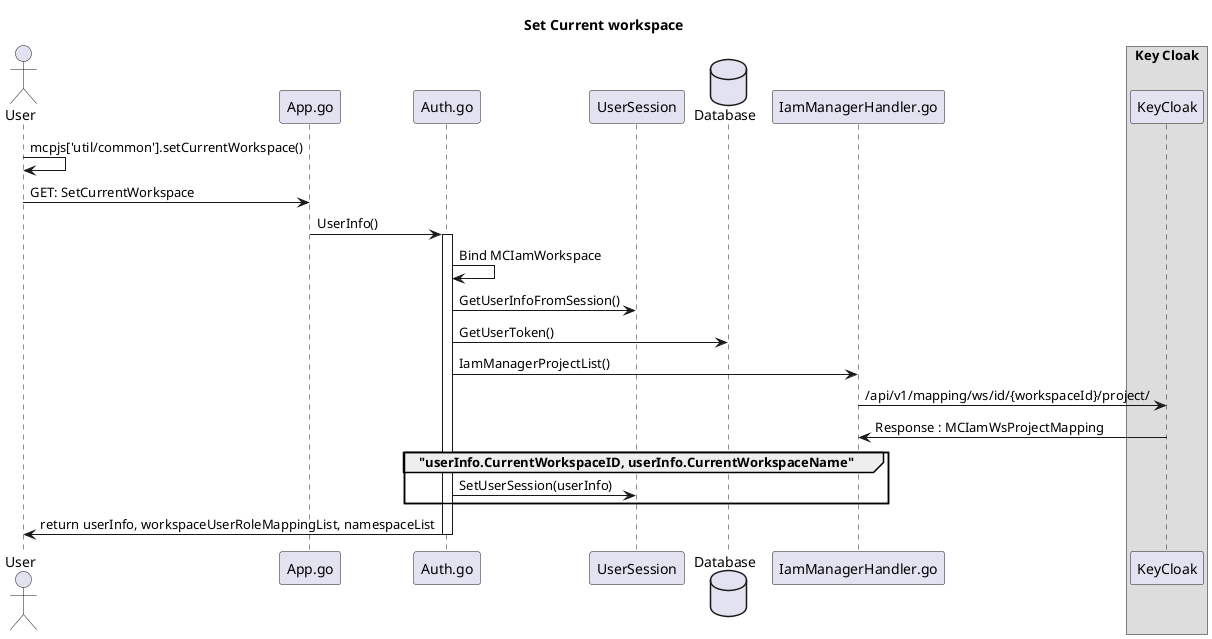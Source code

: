@startuml

title "Set Current workspace"

actor User as EndUser

participant "App.go" as App
participant "Auth.go" as Auth
participant "UserSession" as Session
database Database as DB
participant "IamManagerHandler.go" as IamHandler


box "Key Cloak"
participant KeyCloak as KC
end box


EndUser     -> EndUser : mcpjs['util/common'].setCurrentWorkspace()
EndUser     -> App : GET: SetCurrentWorkspace
App         -> Auth ++: UserInfo()
Auth        -> Auth : Bind MCIamWorkspace

Auth        -> Session : GetUserInfoFromSession()
Auth        -> DB : GetUserToken()
    
Auth        -> IamHandler : IamManagerProjectList()
IamHandler  -> KC : /api/v1/mapping/ws/id/{workspaceId}/project/

IamHandler  <- KC : Response : MCIamWsProjectMapping

group  "userInfo.CurrentWorkspaceID, userInfo.CurrentWorkspaceName"
Auth        -> Session : SetUserSession(userInfo)
end

EndUser     <- Auth --: return userInfo, workspaceUserRoleMappingList, namespaceList

@enduml
